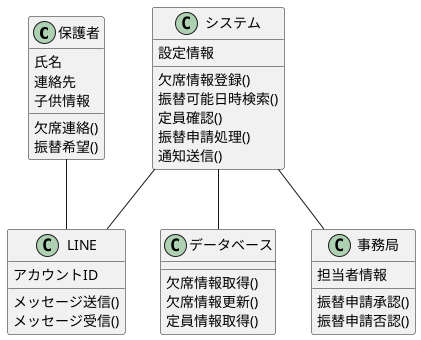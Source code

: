 @startuml
class 保護者 {
    氏名
    連絡先
    子供情報
    欠席連絡()
    振替希望()
}

class LINE {
    アカウントID
    メッセージ送信()
    メッセージ受信()
}

class システム {
    設定情報
    欠席情報登録()
    振替可能日時検索()
    定員確認()
    振替申請処理()
    通知送信()
}

class データベース {
    欠席情報取得()
    欠席情報更新()
    定員情報取得()
}

class 事務局 {
    担当者情報
    振替申請承認()
    振替申請否認()
}

システム -- データベース
システム -- LINE
システム -- 事務局
保護者 -- LINE
@enduml